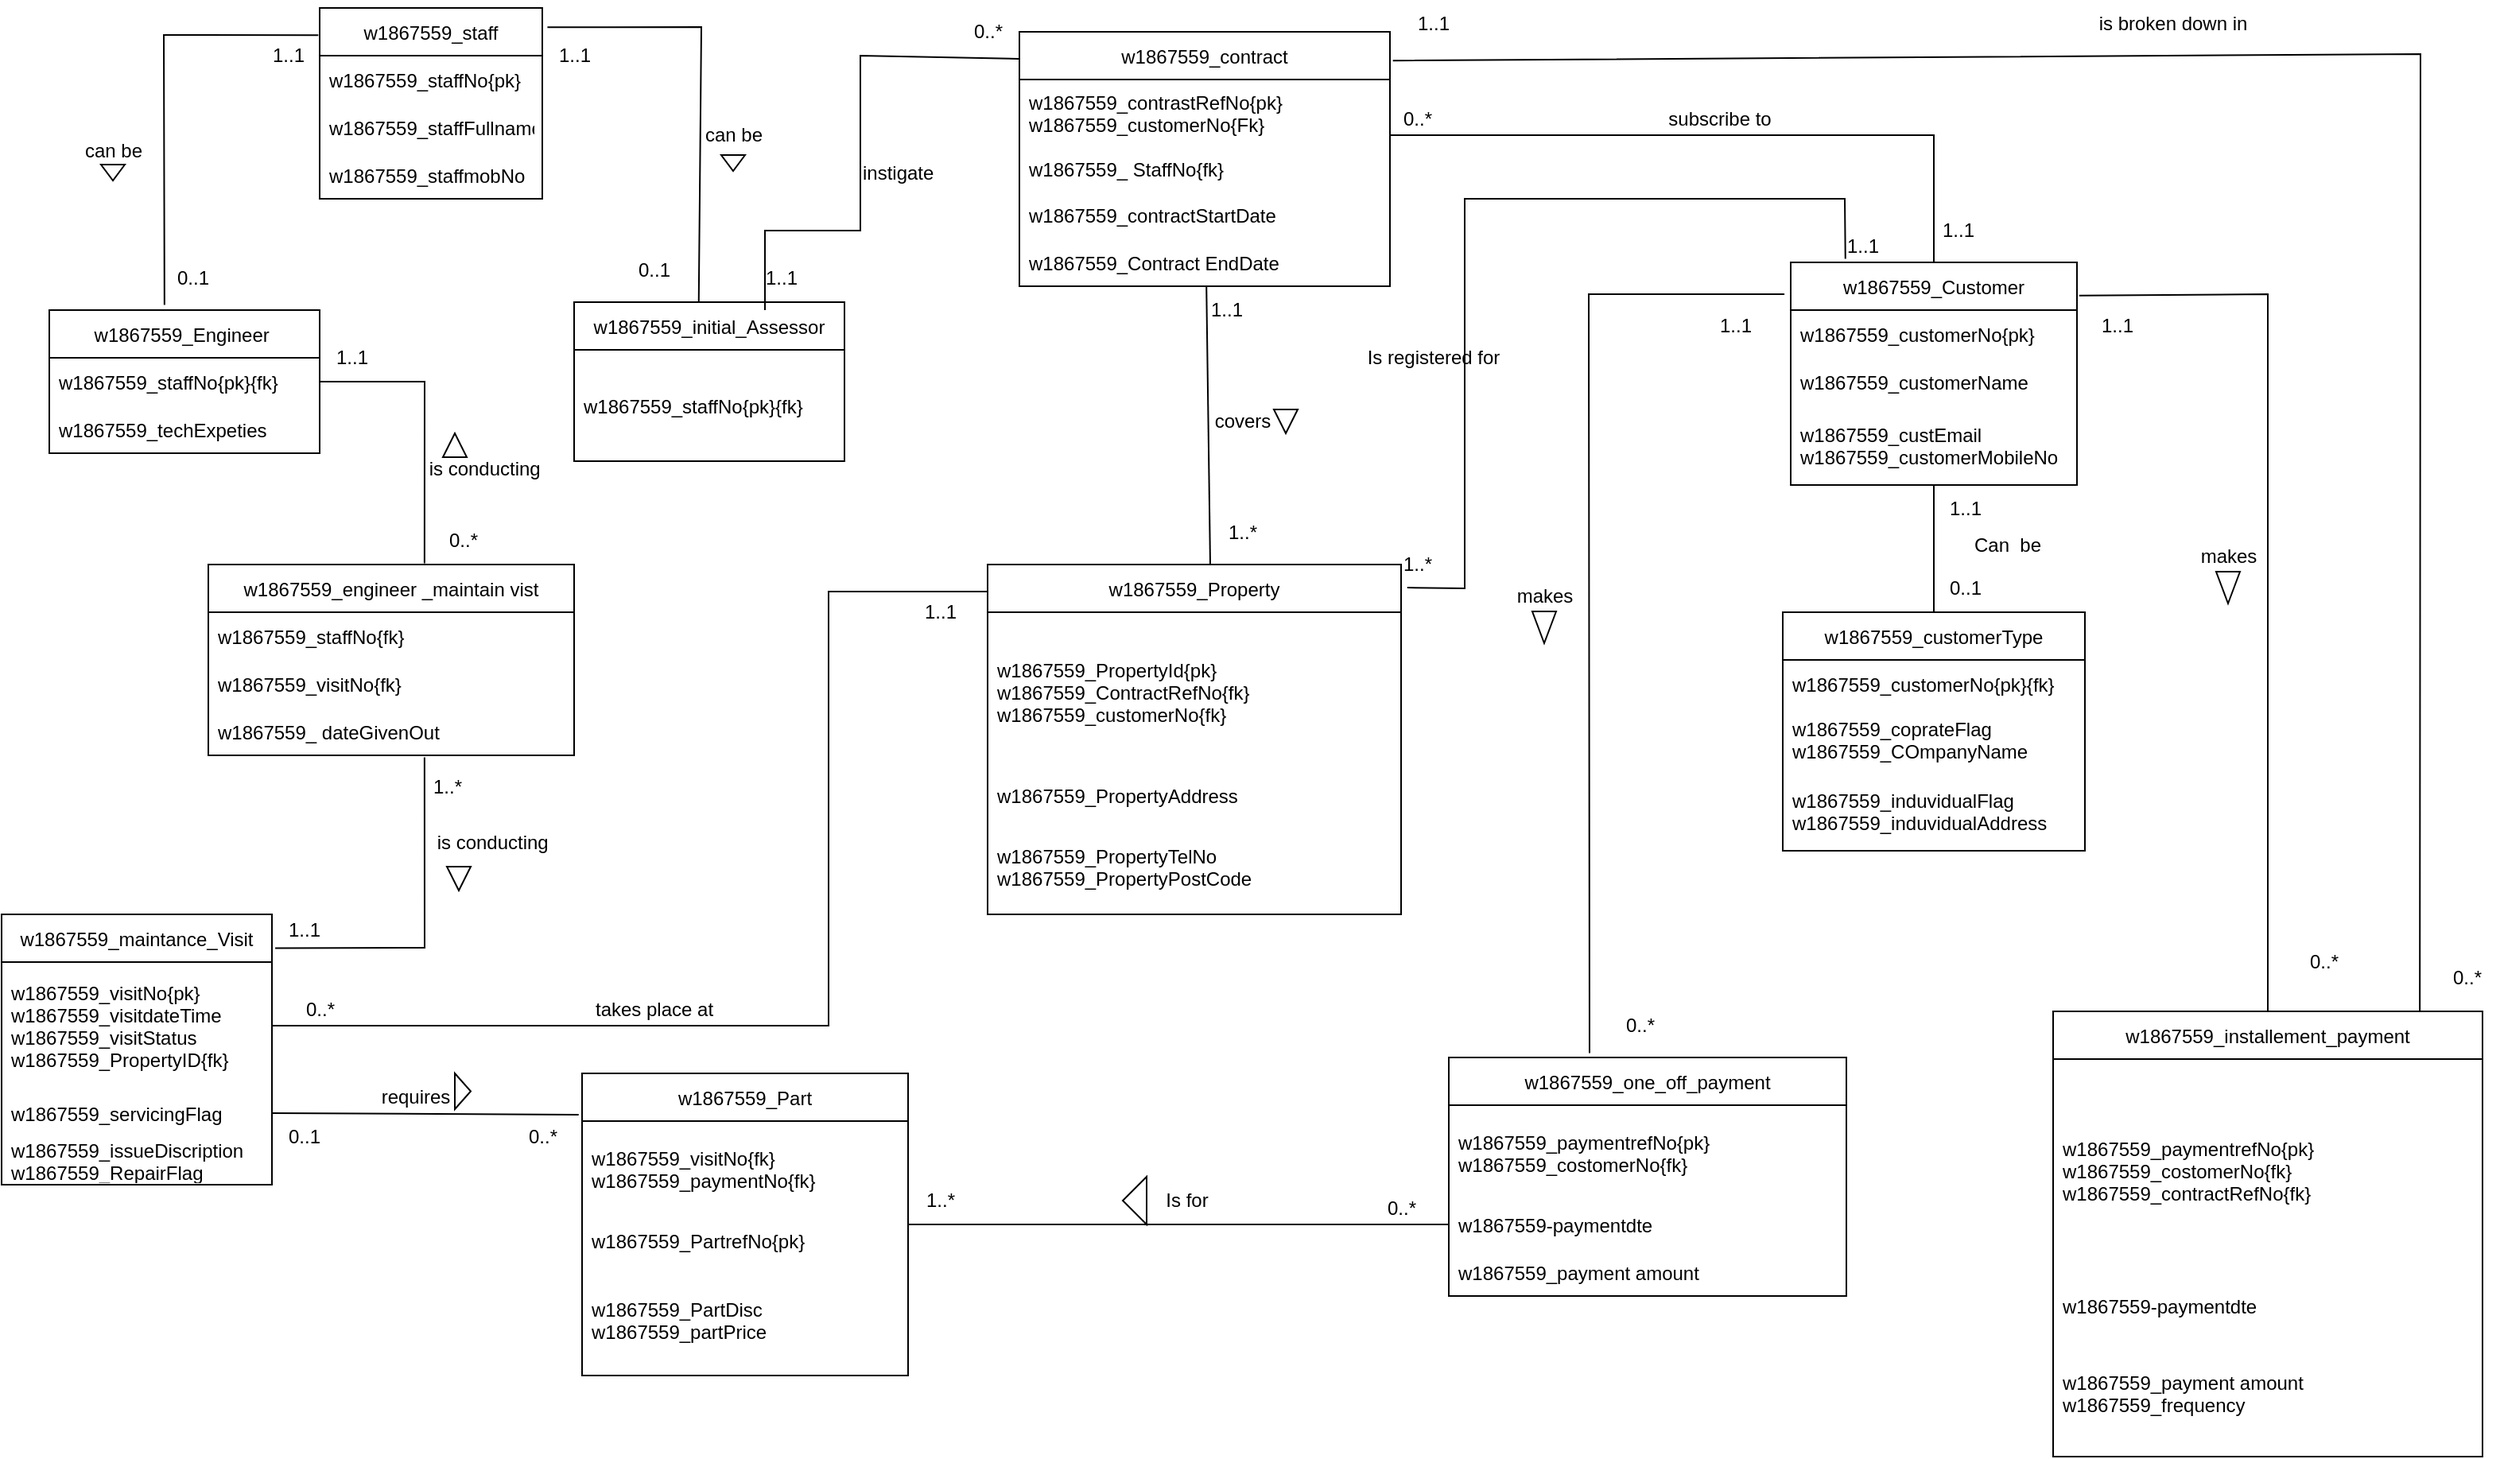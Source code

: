 <mxfile version="20.2.3" type="device"><diagram id="EKb4Y3NHXMHe4syR8Qnb" name="Page-1"><mxGraphModel dx="2961" dy="964" grid="1" gridSize="10" guides="1" tooltips="1" connect="1" arrows="1" fold="1" page="1" pageScale="1" pageWidth="850" pageHeight="1100" math="0" shadow="0"><root><mxCell id="0"/><mxCell id="1" parent="0"/><mxCell id="uTtwoZImixgR8b6f56iL-1" value="w1867559_one_off_payment" style="swimlane;fontStyle=0;childLayout=stackLayout;horizontal=1;startSize=30;horizontalStack=0;resizeParent=1;resizeParentMax=0;resizeLast=0;collapsible=1;marginBottom=0;" parent="1" vertex="1"><mxGeometry x="550" y="990" width="250" height="150" as="geometry"/></mxCell><mxCell id="uTtwoZImixgR8b6f56iL-2" value="w1867559_paymentrefNo{pk}&#10;w1867559_costomerNo{fk}" style="text;strokeColor=none;fillColor=none;align=left;verticalAlign=middle;spacingLeft=4;spacingRight=4;overflow=hidden;points=[[0,0.5],[1,0.5]];portConstraint=eastwest;rotatable=0;" parent="uTtwoZImixgR8b6f56iL-1" vertex="1"><mxGeometry y="30" width="250" height="60" as="geometry"/></mxCell><mxCell id="uTtwoZImixgR8b6f56iL-3" value="w1867559-paymentdte" style="text;strokeColor=none;fillColor=none;align=left;verticalAlign=middle;spacingLeft=4;spacingRight=4;overflow=hidden;points=[[0,0.5],[1,0.5]];portConstraint=eastwest;rotatable=0;" parent="uTtwoZImixgR8b6f56iL-1" vertex="1"><mxGeometry y="90" width="250" height="30" as="geometry"/></mxCell><mxCell id="uTtwoZImixgR8b6f56iL-4" value="w1867559_payment amount" style="text;strokeColor=none;fillColor=none;align=left;verticalAlign=middle;spacingLeft=4;spacingRight=4;overflow=hidden;points=[[0,0.5],[1,0.5]];portConstraint=eastwest;rotatable=0;" parent="uTtwoZImixgR8b6f56iL-1" vertex="1"><mxGeometry y="120" width="250" height="30" as="geometry"/></mxCell><mxCell id="uTtwoZImixgR8b6f56iL-5" value="w1867559_installement_payment" style="swimlane;fontStyle=0;childLayout=stackLayout;horizontal=1;startSize=30;horizontalStack=0;resizeParent=1;resizeParentMax=0;resizeLast=0;collapsible=1;marginBottom=0;" parent="1" vertex="1"><mxGeometry x="930" y="961" width="270" height="280" as="geometry"/></mxCell><mxCell id="uTtwoZImixgR8b6f56iL-6" value="w1867559_paymentrefNo{pk}&#10;w1867559_costomerNo{fk}&#10;w1867559_contractRefNo{fk}" style="text;strokeColor=none;fillColor=none;align=left;verticalAlign=middle;spacingLeft=4;spacingRight=4;overflow=hidden;points=[[0,0.5],[1,0.5]];portConstraint=eastwest;rotatable=0;" parent="uTtwoZImixgR8b6f56iL-5" vertex="1"><mxGeometry y="30" width="270" height="140" as="geometry"/></mxCell><mxCell id="uTtwoZImixgR8b6f56iL-7" value="w1867559-paymentdte" style="text;strokeColor=none;fillColor=none;align=left;verticalAlign=middle;spacingLeft=4;spacingRight=4;overflow=hidden;points=[[0,0.5],[1,0.5]];portConstraint=eastwest;rotatable=0;" parent="uTtwoZImixgR8b6f56iL-5" vertex="1"><mxGeometry y="170" width="270" height="30" as="geometry"/></mxCell><mxCell id="uTtwoZImixgR8b6f56iL-8" value="w1867559_payment amount&#10;w1867559_frequency" style="text;strokeColor=none;fillColor=none;align=left;verticalAlign=middle;spacingLeft=4;spacingRight=4;overflow=hidden;points=[[0,0.5],[1,0.5]];portConstraint=eastwest;rotatable=0;" parent="uTtwoZImixgR8b6f56iL-5" vertex="1"><mxGeometry y="200" width="270" height="80" as="geometry"/></mxCell><mxCell id="uTtwoZImixgR8b6f56iL-9" value="w1867559_maintance_Visit" style="swimlane;fontStyle=0;childLayout=stackLayout;horizontal=1;startSize=30;horizontalStack=0;resizeParent=1;resizeParentMax=0;resizeLast=0;collapsible=1;marginBottom=0;" parent="1" vertex="1"><mxGeometry x="-360" y="900" width="170" height="170" as="geometry"/></mxCell><mxCell id="uTtwoZImixgR8b6f56iL-10" value="w1867559_visitNo{pk}&#10;w1867559_visitdateTime&#10;w1867559_visitStatus&#10;w1867559_PropertyID{fk}" style="text;strokeColor=none;fillColor=none;align=left;verticalAlign=middle;spacingLeft=4;spacingRight=4;overflow=hidden;points=[[0,0.5],[1,0.5]];portConstraint=eastwest;rotatable=0;" parent="uTtwoZImixgR8b6f56iL-9" vertex="1"><mxGeometry y="30" width="170" height="80" as="geometry"/></mxCell><mxCell id="uTtwoZImixgR8b6f56iL-11" value="w1867559_servicingFlag" style="text;strokeColor=none;fillColor=none;align=left;verticalAlign=middle;spacingLeft=4;spacingRight=4;overflow=hidden;points=[[0,0.5],[1,0.5]];portConstraint=eastwest;rotatable=0;" parent="uTtwoZImixgR8b6f56iL-9" vertex="1"><mxGeometry y="110" width="170" height="30" as="geometry"/></mxCell><mxCell id="uTtwoZImixgR8b6f56iL-12" value="w1867559_issueDiscription&#10;w1867559_RepairFlag" style="text;strokeColor=none;fillColor=none;align=left;verticalAlign=middle;spacingLeft=4;spacingRight=4;overflow=hidden;points=[[0,0.5],[1,0.5]];portConstraint=eastwest;rotatable=0;" parent="uTtwoZImixgR8b6f56iL-9" vertex="1"><mxGeometry y="140" width="170" height="30" as="geometry"/></mxCell><mxCell id="uTtwoZImixgR8b6f56iL-13" value="w1867559_staff" style="swimlane;fontStyle=0;childLayout=stackLayout;horizontal=1;startSize=30;horizontalStack=0;resizeParent=1;resizeParentMax=0;resizeLast=0;collapsible=1;marginBottom=0;" parent="1" vertex="1"><mxGeometry x="-160" y="330" width="140" height="120" as="geometry"/></mxCell><mxCell id="uTtwoZImixgR8b6f56iL-14" value="w1867559_staffNo{pk}" style="text;strokeColor=none;fillColor=none;align=left;verticalAlign=middle;spacingLeft=4;spacingRight=4;overflow=hidden;points=[[0,0.5],[1,0.5]];portConstraint=eastwest;rotatable=0;" parent="uTtwoZImixgR8b6f56iL-13" vertex="1"><mxGeometry y="30" width="140" height="30" as="geometry"/></mxCell><mxCell id="uTtwoZImixgR8b6f56iL-15" value="w1867559_staffFullname    " style="text;strokeColor=none;fillColor=none;align=left;verticalAlign=middle;spacingLeft=4;spacingRight=4;overflow=hidden;points=[[0,0.5],[1,0.5]];portConstraint=eastwest;rotatable=0;" parent="uTtwoZImixgR8b6f56iL-13" vertex="1"><mxGeometry y="60" width="140" height="30" as="geometry"/></mxCell><mxCell id="uTtwoZImixgR8b6f56iL-16" value="w1867559_staffmobNo" style="text;strokeColor=none;fillColor=none;align=left;verticalAlign=middle;spacingLeft=4;spacingRight=4;overflow=hidden;points=[[0,0.5],[1,0.5]];portConstraint=eastwest;rotatable=0;" parent="uTtwoZImixgR8b6f56iL-13" vertex="1"><mxGeometry y="90" width="140" height="30" as="geometry"/></mxCell><mxCell id="uTtwoZImixgR8b6f56iL-17" value="w1867559_Engineer " style="swimlane;fontStyle=0;childLayout=stackLayout;horizontal=1;startSize=30;horizontalStack=0;resizeParent=1;resizeParentMax=0;resizeLast=0;collapsible=1;marginBottom=0;" parent="1" vertex="1"><mxGeometry x="-330" y="520" width="170" height="90" as="geometry"/></mxCell><mxCell id="uTtwoZImixgR8b6f56iL-18" value="w1867559_staffNo{pk}{fk}" style="text;strokeColor=none;fillColor=none;align=left;verticalAlign=middle;spacingLeft=4;spacingRight=4;overflow=hidden;points=[[0,0.5],[1,0.5]];portConstraint=eastwest;rotatable=0;" parent="uTtwoZImixgR8b6f56iL-17" vertex="1"><mxGeometry y="30" width="170" height="30" as="geometry"/></mxCell><mxCell id="uTtwoZImixgR8b6f56iL-19" value="w1867559_techExpeties" style="text;strokeColor=none;fillColor=none;align=left;verticalAlign=middle;spacingLeft=4;spacingRight=4;overflow=hidden;points=[[0,0.5],[1,0.5]];portConstraint=eastwest;rotatable=0;" parent="uTtwoZImixgR8b6f56iL-17" vertex="1"><mxGeometry y="60" width="170" height="30" as="geometry"/></mxCell><mxCell id="uTtwoZImixgR8b6f56iL-21" value="" style="endArrow=none;html=1;rounded=0;exitX=0.426;exitY=-0.036;exitDx=0;exitDy=0;exitPerimeter=0;entryX=-0.006;entryY=0.143;entryDx=0;entryDy=0;entryPerimeter=0;" parent="1" source="uTtwoZImixgR8b6f56iL-17" target="uTtwoZImixgR8b6f56iL-13" edge="1"><mxGeometry width="50" height="50" relative="1" as="geometry"><mxPoint x="-280" y="450" as="sourcePoint"/><mxPoint x="-270" y="360" as="targetPoint"/><Array as="points"><mxPoint x="-258" y="347"/></Array></mxGeometry></mxCell><mxCell id="uTtwoZImixgR8b6f56iL-22" value="1..1" style="text;html=1;align=center;verticalAlign=middle;resizable=0;points=[];autosize=1;strokeColor=none;fillColor=none;" parent="1" vertex="1"><mxGeometry x="-200" y="345" width="40" height="30" as="geometry"/></mxCell><mxCell id="uTtwoZImixgR8b6f56iL-23" value="0..1" style="text;html=1;align=center;verticalAlign=middle;resizable=0;points=[];autosize=1;strokeColor=none;fillColor=none;" parent="1" vertex="1"><mxGeometry x="-260" y="485" width="40" height="30" as="geometry"/></mxCell><mxCell id="uTtwoZImixgR8b6f56iL-24" value="w1867559_initial_Assessor" style="swimlane;fontStyle=0;childLayout=stackLayout;horizontal=1;startSize=30;horizontalStack=0;resizeParent=1;resizeParentMax=0;resizeLast=0;collapsible=1;marginBottom=0;" parent="1" vertex="1"><mxGeometry y="515" width="170" height="100" as="geometry"/></mxCell><mxCell id="uTtwoZImixgR8b6f56iL-25" value="w1867559_staffNo{pk}{fk}" style="text;strokeColor=none;fillColor=none;align=left;verticalAlign=middle;spacingLeft=4;spacingRight=4;overflow=hidden;points=[[0,0.5],[1,0.5]];portConstraint=eastwest;rotatable=0;" parent="uTtwoZImixgR8b6f56iL-24" vertex="1"><mxGeometry y="30" width="170" height="70" as="geometry"/></mxCell><mxCell id="uTtwoZImixgR8b6f56iL-28" value="" style="endArrow=none;html=1;rounded=0;exitX=0.461;exitY=0.017;exitDx=0;exitDy=0;exitPerimeter=0;entryX=1.023;entryY=0.11;entryDx=0;entryDy=0;entryPerimeter=0;" parent="1" edge="1"><mxGeometry width="50" height="50" relative="1" as="geometry"><mxPoint x="78.37" y="515" as="sourcePoint"/><mxPoint x="-16.78" y="342.18" as="targetPoint"/><Array as="points"><mxPoint x="80" y="342"/></Array></mxGeometry></mxCell><mxCell id="uTtwoZImixgR8b6f56iL-29" value="1..1" style="text;html=1;align=center;verticalAlign=middle;resizable=0;points=[];autosize=1;strokeColor=none;fillColor=none;" parent="1" vertex="1"><mxGeometry x="-20" y="345" width="40" height="30" as="geometry"/></mxCell><mxCell id="uTtwoZImixgR8b6f56iL-30" value="0..1" style="text;html=1;align=center;verticalAlign=middle;resizable=0;points=[];autosize=1;strokeColor=none;fillColor=none;" parent="1" vertex="1"><mxGeometry x="30" y="480" width="40" height="30" as="geometry"/></mxCell><mxCell id="uTtwoZImixgR8b6f56iL-34" value="w1867559_Customer" style="swimlane;fontStyle=0;childLayout=stackLayout;horizontal=1;startSize=30;horizontalStack=0;resizeParent=1;resizeParentMax=0;resizeLast=0;collapsible=1;marginBottom=0;" parent="1" vertex="1"><mxGeometry x="765" y="490" width="180" height="140" as="geometry"/></mxCell><mxCell id="uTtwoZImixgR8b6f56iL-35" value="w1867559_customerNo{pk}" style="text;strokeColor=none;fillColor=none;align=left;verticalAlign=middle;spacingLeft=4;spacingRight=4;overflow=hidden;points=[[0,0.5],[1,0.5]];portConstraint=eastwest;rotatable=0;" parent="uTtwoZImixgR8b6f56iL-34" vertex="1"><mxGeometry y="30" width="180" height="30" as="geometry"/></mxCell><mxCell id="uTtwoZImixgR8b6f56iL-36" value="w1867559_customerName" style="text;strokeColor=none;fillColor=none;align=left;verticalAlign=middle;spacingLeft=4;spacingRight=4;overflow=hidden;points=[[0,0.5],[1,0.5]];portConstraint=eastwest;rotatable=0;" parent="uTtwoZImixgR8b6f56iL-34" vertex="1"><mxGeometry y="60" width="180" height="30" as="geometry"/></mxCell><mxCell id="uTtwoZImixgR8b6f56iL-37" value="w1867559_custEmail&#10;w1867559_customerMobileNo" style="text;strokeColor=none;fillColor=none;align=left;verticalAlign=middle;spacingLeft=4;spacingRight=4;overflow=hidden;points=[[0,0.5],[1,0.5]];portConstraint=eastwest;rotatable=0;" parent="uTtwoZImixgR8b6f56iL-34" vertex="1"><mxGeometry y="90" width="180" height="50" as="geometry"/></mxCell><mxCell id="uTtwoZImixgR8b6f56iL-38" value="w1867559_customerType" style="swimlane;fontStyle=0;childLayout=stackLayout;horizontal=1;startSize=30;horizontalStack=0;resizeParent=1;resizeParentMax=0;resizeLast=0;collapsible=1;marginBottom=0;" parent="1" vertex="1"><mxGeometry x="760" y="710" width="190" height="150" as="geometry"/></mxCell><mxCell id="uTtwoZImixgR8b6f56iL-39" value="w1867559_customerNo{pk}{fk}" style="text;strokeColor=none;fillColor=none;align=left;verticalAlign=middle;spacingLeft=4;spacingRight=4;overflow=hidden;points=[[0,0.5],[1,0.5]];portConstraint=eastwest;rotatable=0;" parent="uTtwoZImixgR8b6f56iL-38" vertex="1"><mxGeometry y="30" width="190" height="30" as="geometry"/></mxCell><mxCell id="uTtwoZImixgR8b6f56iL-40" value="w1867559_coprateFlag&#10;w1867559_COmpanyName" style="text;strokeColor=none;fillColor=none;align=left;verticalAlign=middle;spacingLeft=4;spacingRight=4;overflow=hidden;points=[[0,0.5],[1,0.5]];portConstraint=eastwest;rotatable=0;" parent="uTtwoZImixgR8b6f56iL-38" vertex="1"><mxGeometry y="60" width="190" height="40" as="geometry"/></mxCell><mxCell id="uTtwoZImixgR8b6f56iL-41" value="w1867559_induvidualFlag&#10;w1867559_induvidualAddress" style="text;strokeColor=none;fillColor=none;align=left;verticalAlign=middle;spacingLeft=4;spacingRight=4;overflow=hidden;points=[[0,0.5],[1,0.5]];portConstraint=eastwest;rotatable=0;" parent="uTtwoZImixgR8b6f56iL-38" vertex="1"><mxGeometry y="100" width="190" height="50" as="geometry"/></mxCell><mxCell id="uTtwoZImixgR8b6f56iL-42" value="" style="endArrow=none;html=1;rounded=0;exitX=0.5;exitY=0;exitDx=0;exitDy=0;" parent="1" source="uTtwoZImixgR8b6f56iL-38" target="uTtwoZImixgR8b6f56iL-34" edge="1"><mxGeometry width="50" height="50" relative="1" as="geometry"><mxPoint x="825" y="700" as="sourcePoint"/><mxPoint x="875" y="650" as="targetPoint"/></mxGeometry></mxCell><mxCell id="uTtwoZImixgR8b6f56iL-43" value="1..1" style="text;html=1;strokeColor=none;fillColor=none;align=center;verticalAlign=middle;whiteSpace=wrap;rounded=0;" parent="1" vertex="1"><mxGeometry x="845" y="630" width="60" height="30" as="geometry"/></mxCell><mxCell id="uTtwoZImixgR8b6f56iL-44" value="0..1" style="text;html=1;strokeColor=none;fillColor=none;align=center;verticalAlign=middle;whiteSpace=wrap;rounded=0;" parent="1" vertex="1"><mxGeometry x="845" y="680" width="60" height="30" as="geometry"/></mxCell><mxCell id="uTtwoZImixgR8b6f56iL-45" value="w1867559_engineer _maintain vist" style="swimlane;fontStyle=0;childLayout=stackLayout;horizontal=1;startSize=30;horizontalStack=0;resizeParent=1;resizeParentMax=0;resizeLast=0;collapsible=1;marginBottom=0;" parent="1" vertex="1"><mxGeometry x="-230" y="680" width="230" height="120" as="geometry"/></mxCell><mxCell id="uTtwoZImixgR8b6f56iL-46" value="w1867559_staffNo{fk}" style="text;strokeColor=none;fillColor=none;align=left;verticalAlign=middle;spacingLeft=4;spacingRight=4;overflow=hidden;points=[[0,0.5],[1,0.5]];portConstraint=eastwest;rotatable=0;" parent="uTtwoZImixgR8b6f56iL-45" vertex="1"><mxGeometry y="30" width="230" height="30" as="geometry"/></mxCell><mxCell id="uTtwoZImixgR8b6f56iL-47" value="w1867559_visitNo{fk}" style="text;strokeColor=none;fillColor=none;align=left;verticalAlign=middle;spacingLeft=4;spacingRight=4;overflow=hidden;points=[[0,0.5],[1,0.5]];portConstraint=eastwest;rotatable=0;" parent="uTtwoZImixgR8b6f56iL-45" vertex="1"><mxGeometry y="60" width="230" height="30" as="geometry"/></mxCell><mxCell id="uTtwoZImixgR8b6f56iL-48" value="w1867559_ dateGivenOut" style="text;strokeColor=none;fillColor=none;align=left;verticalAlign=middle;spacingLeft=4;spacingRight=4;overflow=hidden;points=[[0,0.5],[1,0.5]];portConstraint=eastwest;rotatable=0;" parent="uTtwoZImixgR8b6f56iL-45" vertex="1"><mxGeometry y="90" width="230" height="30" as="geometry"/></mxCell><mxCell id="uTtwoZImixgR8b6f56iL-49" value="" style="endArrow=none;html=1;rounded=0;exitX=0.591;exitY=-0.006;exitDx=0;exitDy=0;exitPerimeter=0;entryX=1;entryY=0.5;entryDx=0;entryDy=0;" parent="1" source="uTtwoZImixgR8b6f56iL-45" target="uTtwoZImixgR8b6f56iL-18" edge="1"><mxGeometry width="50" height="50" relative="1" as="geometry"><mxPoint x="-120" y="640" as="sourcePoint"/><mxPoint x="-70" y="590" as="targetPoint"/><Array as="points"><mxPoint x="-94" y="565"/></Array></mxGeometry></mxCell><mxCell id="uTtwoZImixgR8b6f56iL-50" value="" style="endArrow=none;html=1;rounded=0;exitX=1.012;exitY=0.125;exitDx=0;exitDy=0;exitPerimeter=0;entryX=0.591;entryY=1.042;entryDx=0;entryDy=0;entryPerimeter=0;" parent="1" source="uTtwoZImixgR8b6f56iL-9" target="uTtwoZImixgR8b6f56iL-48" edge="1"><mxGeometry width="50" height="50" relative="1" as="geometry"><mxPoint x="-82.07" y="964.28" as="sourcePoint"/><mxPoint x="-140" y="810" as="targetPoint"/><Array as="points"><mxPoint x="-94" y="921"/></Array></mxGeometry></mxCell><mxCell id="uTtwoZImixgR8b6f56iL-51" value="1..1" style="text;html=1;align=center;verticalAlign=middle;resizable=0;points=[];autosize=1;strokeColor=none;fillColor=none;" parent="1" vertex="1"><mxGeometry x="-160" y="535" width="40" height="30" as="geometry"/></mxCell><mxCell id="uTtwoZImixgR8b6f56iL-52" value="1..1" style="text;html=1;align=center;verticalAlign=middle;resizable=0;points=[];autosize=1;strokeColor=none;fillColor=none;" parent="1" vertex="1"><mxGeometry x="-190" y="895" width="40" height="30" as="geometry"/></mxCell><mxCell id="uTtwoZImixgR8b6f56iL-53" value="0..*" style="text;html=1;align=center;verticalAlign=middle;resizable=0;points=[];autosize=1;strokeColor=none;fillColor=none;" parent="1" vertex="1"><mxGeometry x="-90" y="650" width="40" height="30" as="geometry"/></mxCell><mxCell id="uTtwoZImixgR8b6f56iL-54" value="1..*" style="text;html=1;align=center;verticalAlign=middle;resizable=0;points=[];autosize=1;strokeColor=none;fillColor=none;" parent="1" vertex="1"><mxGeometry x="-100" y="805" width="40" height="30" as="geometry"/></mxCell><mxCell id="uTtwoZImixgR8b6f56iL-55" value="w1867559_Part" style="swimlane;fontStyle=0;childLayout=stackLayout;horizontal=1;startSize=30;horizontalStack=0;resizeParent=1;resizeParentMax=0;resizeLast=0;collapsible=1;marginBottom=0;" parent="1" vertex="1"><mxGeometry x="5" y="1000" width="205" height="190" as="geometry"/></mxCell><mxCell id="uTtwoZImixgR8b6f56iL-56" value="w1867559_visitNo{fk}&#10;w1867559_paymentNo{fk}" style="text;strokeColor=none;fillColor=none;align=left;verticalAlign=middle;spacingLeft=4;spacingRight=4;overflow=hidden;points=[[0,0.5],[1,0.5]];portConstraint=eastwest;rotatable=0;" parent="uTtwoZImixgR8b6f56iL-55" vertex="1"><mxGeometry y="30" width="205" height="60" as="geometry"/></mxCell><mxCell id="uTtwoZImixgR8b6f56iL-57" value="w1867559_PartrefNo{pk}" style="text;strokeColor=none;fillColor=none;align=left;verticalAlign=middle;spacingLeft=4;spacingRight=4;overflow=hidden;points=[[0,0.5],[1,0.5]];portConstraint=eastwest;rotatable=0;" parent="uTtwoZImixgR8b6f56iL-55" vertex="1"><mxGeometry y="90" width="205" height="30" as="geometry"/></mxCell><mxCell id="uTtwoZImixgR8b6f56iL-58" value="w1867559_PartDisc&#10;w1867559_partPrice" style="text;strokeColor=none;fillColor=none;align=left;verticalAlign=middle;spacingLeft=4;spacingRight=4;overflow=hidden;points=[[0,0.5],[1,0.5]];portConstraint=eastwest;rotatable=0;" parent="uTtwoZImixgR8b6f56iL-55" vertex="1"><mxGeometry y="120" width="205" height="70" as="geometry"/></mxCell><mxCell id="uTtwoZImixgR8b6f56iL-59" value="" style="endArrow=none;html=1;rounded=0;entryX=1.072;entryY=0.033;entryDx=0;entryDy=0;entryPerimeter=0;exitX=1;exitY=0.5;exitDx=0;exitDy=0;" parent="1" source="uTtwoZImixgR8b6f56iL-11" target="uTtwoZImixgR8b6f56iL-62" edge="1"><mxGeometry width="50" height="50" relative="1" as="geometry"><mxPoint x="-130" y="1060" as="sourcePoint"/><mxPoint x="-80" y="1010" as="targetPoint"/></mxGeometry></mxCell><mxCell id="uTtwoZImixgR8b6f56iL-60" value="0..1" style="text;html=1;align=center;verticalAlign=middle;resizable=0;points=[];autosize=1;strokeColor=none;fillColor=none;" parent="1" vertex="1"><mxGeometry x="-190" y="1025" width="40" height="30" as="geometry"/></mxCell><mxCell id="uTtwoZImixgR8b6f56iL-62" value="0..*" style="text;html=1;align=center;verticalAlign=middle;resizable=0;points=[];autosize=1;strokeColor=none;fillColor=none;" parent="1" vertex="1"><mxGeometry x="-40" y="1025" width="40" height="30" as="geometry"/></mxCell><mxCell id="uTtwoZImixgR8b6f56iL-63" value="" style="endArrow=none;html=1;rounded=0;entryX=0;entryY=0.5;entryDx=0;entryDy=0;" parent="1" source="uTtwoZImixgR8b6f56iL-55" target="uTtwoZImixgR8b6f56iL-3" edge="1"><mxGeometry width="50" height="50" relative="1" as="geometry"><mxPoint x="199.34" y="1025.58" as="sourcePoint"/><mxPoint x="550.25" y="1031.12" as="targetPoint"/></mxGeometry></mxCell><mxCell id="uTtwoZImixgR8b6f56iL-64" value="1..*" style="text;html=1;align=center;verticalAlign=middle;resizable=0;points=[];autosize=1;strokeColor=none;fillColor=none;" parent="1" vertex="1"><mxGeometry x="210" y="1065" width="40" height="30" as="geometry"/></mxCell><mxCell id="uTtwoZImixgR8b6f56iL-65" value="0..*" style="text;html=1;align=center;verticalAlign=middle;resizable=0;points=[];autosize=1;strokeColor=none;fillColor=none;" parent="1" vertex="1"><mxGeometry x="500" y="1070" width="40" height="30" as="geometry"/></mxCell><mxCell id="uTtwoZImixgR8b6f56iL-66" value="Is for" style="text;html=1;align=center;verticalAlign=middle;resizable=0;points=[];autosize=1;strokeColor=none;fillColor=none;" parent="1" vertex="1"><mxGeometry x="360" y="1065" width="50" height="30" as="geometry"/></mxCell><mxCell id="uTtwoZImixgR8b6f56iL-67" value="" style="triangle;whiteSpace=wrap;html=1;rotation=-180;" parent="1" vertex="1"><mxGeometry x="345" y="1065" width="15" height="30" as="geometry"/></mxCell><mxCell id="uTtwoZImixgR8b6f56iL-68" value="requires" style="text;html=1;align=center;verticalAlign=middle;resizable=0;points=[];autosize=1;strokeColor=none;fillColor=none;" parent="1" vertex="1"><mxGeometry x="-135" y="1000" width="70" height="30" as="geometry"/></mxCell><mxCell id="uTtwoZImixgR8b6f56iL-69" value="" style="triangle;whiteSpace=wrap;html=1;" parent="1" vertex="1"><mxGeometry x="-75" y="1000" width="10" height="22.5" as="geometry"/></mxCell><mxCell id="uTtwoZImixgR8b6f56iL-70" value="is conducting&amp;nbsp;" style="text;html=1;align=center;verticalAlign=middle;resizable=0;points=[];autosize=1;strokeColor=none;fillColor=none;" parent="1" vertex="1"><mxGeometry x="-105" y="605" width="100" height="30" as="geometry"/></mxCell><mxCell id="uTtwoZImixgR8b6f56iL-71" value="is conducting&amp;nbsp;" style="text;html=1;align=center;verticalAlign=middle;resizable=0;points=[];autosize=1;strokeColor=none;fillColor=none;" parent="1" vertex="1"><mxGeometry x="-100" y="840" width="100" height="30" as="geometry"/></mxCell><mxCell id="uTtwoZImixgR8b6f56iL-72" value="" style="triangle;whiteSpace=wrap;html=1;rotation=-90;" parent="1" vertex="1"><mxGeometry x="-82.5" y="597.5" width="15" height="15" as="geometry"/></mxCell><mxCell id="uTtwoZImixgR8b6f56iL-73" value="" style="triangle;whiteSpace=wrap;html=1;rotation=90;" parent="1" vertex="1"><mxGeometry x="-80" y="870" width="15" height="15" as="geometry"/></mxCell><mxCell id="uTtwoZImixgR8b6f56iL-74" value="can be" style="text;html=1;align=center;verticalAlign=middle;resizable=0;points=[];autosize=1;strokeColor=none;fillColor=none;" parent="1" vertex="1"><mxGeometry x="-320" y="405" width="60" height="30" as="geometry"/></mxCell><mxCell id="uTtwoZImixgR8b6f56iL-75" value="can be" style="text;html=1;align=center;verticalAlign=middle;resizable=0;points=[];autosize=1;strokeColor=none;fillColor=none;" parent="1" vertex="1"><mxGeometry x="70" y="395" width="60" height="30" as="geometry"/></mxCell><mxCell id="uTtwoZImixgR8b6f56iL-76" value="" style="triangle;whiteSpace=wrap;html=1;rotation=90;" parent="1" vertex="1"><mxGeometry x="-295" y="426" width="10" height="15" as="geometry"/></mxCell><mxCell id="uTtwoZImixgR8b6f56iL-77" value="" style="triangle;whiteSpace=wrap;html=1;rotation=90;" parent="1" vertex="1"><mxGeometry x="95" y="420" width="10" height="15" as="geometry"/></mxCell><mxCell id="uTtwoZImixgR8b6f56iL-79" value="" style="endArrow=none;html=1;rounded=0;exitX=0.39;exitY=-0.018;exitDx=0;exitDy=0;exitPerimeter=0;entryX=0.028;entryY=0.143;entryDx=0;entryDy=0;entryPerimeter=0;" parent="1" edge="1"><mxGeometry width="50" height="50" relative="1" as="geometry"><mxPoint x="638.5" y="987.3" as="sourcePoint"/><mxPoint x="761.04" y="510.02" as="targetPoint"/><Array as="points"><mxPoint x="638" y="510"/></Array></mxGeometry></mxCell><mxCell id="uTtwoZImixgR8b6f56iL-80" value="" style="endArrow=none;html=1;rounded=0;entryX=1.008;entryY=0.149;entryDx=0;entryDy=0;entryPerimeter=0;" parent="1" source="uTtwoZImixgR8b6f56iL-5" target="uTtwoZImixgR8b6f56iL-34" edge="1"><mxGeometry width="50" height="50" relative="1" as="geometry"><mxPoint x="1070" y="710" as="sourcePoint"/><mxPoint x="1120" y="660" as="targetPoint"/><Array as="points"><mxPoint x="1065" y="510"/></Array></mxGeometry></mxCell><mxCell id="uTtwoZImixgR8b6f56iL-81" value="1..1" style="text;html=1;align=center;verticalAlign=middle;resizable=0;points=[];autosize=1;strokeColor=none;fillColor=none;" parent="1" vertex="1"><mxGeometry x="710" y="515" width="40" height="30" as="geometry"/></mxCell><mxCell id="uTtwoZImixgR8b6f56iL-82" value="0..*" style="text;html=1;align=center;verticalAlign=middle;resizable=0;points=[];autosize=1;strokeColor=none;fillColor=none;" parent="1" vertex="1"><mxGeometry x="650" y="955" width="40" height="30" as="geometry"/></mxCell><mxCell id="uTtwoZImixgR8b6f56iL-83" value="0..*" style="text;html=1;align=center;verticalAlign=middle;resizable=0;points=[];autosize=1;strokeColor=none;fillColor=none;" parent="1" vertex="1"><mxGeometry x="1080" y="915" width="40" height="30" as="geometry"/></mxCell><mxCell id="uTtwoZImixgR8b6f56iL-84" value="1..1" style="text;html=1;align=center;verticalAlign=middle;resizable=0;points=[];autosize=1;strokeColor=none;fillColor=none;" parent="1" vertex="1"><mxGeometry x="950" y="515" width="40" height="30" as="geometry"/></mxCell><mxCell id="uTtwoZImixgR8b6f56iL-85" value="w1867559_contract" style="swimlane;fontStyle=0;childLayout=stackLayout;horizontal=1;startSize=30;horizontalStack=0;resizeParent=1;resizeParentMax=0;resizeLast=0;collapsible=1;marginBottom=0;" parent="1" vertex="1"><mxGeometry x="280" y="345" width="233" height="160" as="geometry"/></mxCell><mxCell id="uTtwoZImixgR8b6f56iL-86" value="w1867559_contrastRefNo{pk}&#10;w1867559_customerNo{Fk}&#10;&#10;w1867559_ StaffNo{fk}" style="text;strokeColor=none;fillColor=none;align=left;verticalAlign=middle;spacingLeft=4;spacingRight=4;overflow=hidden;points=[[0,0.5],[1,0.5]];portConstraint=eastwest;rotatable=0;" parent="uTtwoZImixgR8b6f56iL-85" vertex="1"><mxGeometry y="30" width="233" height="70" as="geometry"/></mxCell><mxCell id="uTtwoZImixgR8b6f56iL-87" value="w1867559_contractStartDate" style="text;strokeColor=none;fillColor=none;align=left;verticalAlign=middle;spacingLeft=4;spacingRight=4;overflow=hidden;points=[[0,0.5],[1,0.5]];portConstraint=eastwest;rotatable=0;" parent="uTtwoZImixgR8b6f56iL-85" vertex="1"><mxGeometry y="100" width="233" height="30" as="geometry"/></mxCell><mxCell id="uTtwoZImixgR8b6f56iL-88" value="w1867559_Contract EndDate" style="text;strokeColor=none;fillColor=none;align=left;verticalAlign=middle;spacingLeft=4;spacingRight=4;overflow=hidden;points=[[0,0.5],[1,0.5]];portConstraint=eastwest;rotatable=0;" parent="uTtwoZImixgR8b6f56iL-85" vertex="1"><mxGeometry y="130" width="233" height="30" as="geometry"/></mxCell><mxCell id="uTtwoZImixgR8b6f56iL-89" value="" style="endArrow=none;html=1;rounded=0;exitX=0.854;exitY=-0.001;exitDx=0;exitDy=0;exitPerimeter=0;entryX=1.008;entryY=0.113;entryDx=0;entryDy=0;entryPerimeter=0;" parent="1" source="uTtwoZImixgR8b6f56iL-5" target="uTtwoZImixgR8b6f56iL-85" edge="1"><mxGeometry width="50" height="50" relative="1" as="geometry"><mxPoint x="1210" y="510" as="sourcePoint"/><mxPoint x="1260" y="460" as="targetPoint"/><Array as="points"><mxPoint x="1161" y="359"/></Array></mxGeometry></mxCell><mxCell id="uTtwoZImixgR8b6f56iL-90" value="makes" style="text;html=1;align=center;verticalAlign=middle;resizable=0;points=[];autosize=1;strokeColor=none;fillColor=none;" parent="1" vertex="1"><mxGeometry x="580" y="685" width="60" height="30" as="geometry"/></mxCell><mxCell id="uTtwoZImixgR8b6f56iL-91" value="makes" style="text;html=1;align=center;verticalAlign=middle;resizable=0;points=[];autosize=1;strokeColor=none;fillColor=none;" parent="1" vertex="1"><mxGeometry x="1010" y="660" width="60" height="30" as="geometry"/></mxCell><mxCell id="uTtwoZImixgR8b6f56iL-92" value="" style="triangle;whiteSpace=wrap;html=1;rotation=90;" parent="1" vertex="1"><mxGeometry x="600" y="712" width="20" height="15" as="geometry"/></mxCell><mxCell id="uTtwoZImixgR8b6f56iL-93" value="" style="triangle;whiteSpace=wrap;html=1;rotation=90;" parent="1" vertex="1"><mxGeometry x="1030" y="687" width="20" height="15" as="geometry"/></mxCell><mxCell id="uTtwoZImixgR8b6f56iL-94" value="1..1" style="text;html=1;align=center;verticalAlign=middle;resizable=0;points=[];autosize=1;strokeColor=none;fillColor=none;" parent="1" vertex="1"><mxGeometry x="520" y="325" width="40" height="30" as="geometry"/></mxCell><mxCell id="uTtwoZImixgR8b6f56iL-95" value="0..*" style="text;html=1;align=center;verticalAlign=middle;resizable=0;points=[];autosize=1;strokeColor=none;fillColor=none;" parent="1" vertex="1"><mxGeometry x="1170" y="925" width="40" height="30" as="geometry"/></mxCell><mxCell id="uTtwoZImixgR8b6f56iL-96" value="is broken down in" style="text;html=1;align=center;verticalAlign=middle;resizable=0;points=[];autosize=1;strokeColor=none;fillColor=none;" parent="1" vertex="1"><mxGeometry x="945" y="325" width="120" height="30" as="geometry"/></mxCell><mxCell id="uTtwoZImixgR8b6f56iL-97" value="" style="endArrow=none;html=1;rounded=0;entryX=0.5;entryY=0;entryDx=0;entryDy=0;" parent="1" source="uTtwoZImixgR8b6f56iL-86" target="uTtwoZImixgR8b6f56iL-34" edge="1"><mxGeometry width="50" height="50" relative="1" as="geometry"><mxPoint x="680" y="430" as="sourcePoint"/><mxPoint x="730" y="380" as="targetPoint"/><Array as="points"><mxPoint x="855" y="410"/></Array></mxGeometry></mxCell><mxCell id="uTtwoZImixgR8b6f56iL-98" value="1..1" style="text;html=1;align=center;verticalAlign=middle;resizable=0;points=[];autosize=1;strokeColor=none;fillColor=none;" parent="1" vertex="1"><mxGeometry x="850" y="455" width="40" height="30" as="geometry"/></mxCell><mxCell id="uTtwoZImixgR8b6f56iL-99" value="0..*" style="text;html=1;align=center;verticalAlign=middle;resizable=0;points=[];autosize=1;strokeColor=none;fillColor=none;" parent="1" vertex="1"><mxGeometry x="510" y="385" width="40" height="30" as="geometry"/></mxCell><mxCell id="uTtwoZImixgR8b6f56iL-100" value="subscribe to" style="text;html=1;align=center;verticalAlign=middle;resizable=0;points=[];autosize=1;strokeColor=none;fillColor=none;" parent="1" vertex="1"><mxGeometry x="675" y="385" width="90" height="30" as="geometry"/></mxCell><mxCell id="uTtwoZImixgR8b6f56iL-101" value="w1867559_Property" style="swimlane;fontStyle=0;childLayout=stackLayout;horizontal=1;startSize=30;horizontalStack=0;resizeParent=1;resizeParentMax=0;resizeLast=0;collapsible=1;marginBottom=0;" parent="1" vertex="1"><mxGeometry x="260" y="680" width="260" height="220" as="geometry"/></mxCell><mxCell id="uTtwoZImixgR8b6f56iL-102" value="w1867559_PropertyId{pk}&#10;w1867559_ContractRefNo{fk}&#10;w1867559_customerNo{fk}" style="text;strokeColor=none;fillColor=none;align=left;verticalAlign=middle;spacingLeft=4;spacingRight=4;overflow=hidden;points=[[0,0.5],[1,0.5]];portConstraint=eastwest;rotatable=0;" parent="uTtwoZImixgR8b6f56iL-101" vertex="1"><mxGeometry y="30" width="260" height="100" as="geometry"/></mxCell><mxCell id="uTtwoZImixgR8b6f56iL-103" value="w1867559_PropertyAddress" style="text;strokeColor=none;fillColor=none;align=left;verticalAlign=middle;spacingLeft=4;spacingRight=4;overflow=hidden;points=[[0,0.5],[1,0.5]];portConstraint=eastwest;rotatable=0;" parent="uTtwoZImixgR8b6f56iL-101" vertex="1"><mxGeometry y="130" width="260" height="30" as="geometry"/></mxCell><mxCell id="uTtwoZImixgR8b6f56iL-104" value="w1867559_PropertyTelNo&#10;w1867559_PropertyPostCode" style="text;strokeColor=none;fillColor=none;align=left;verticalAlign=middle;spacingLeft=4;spacingRight=4;overflow=hidden;points=[[0,0.5],[1,0.5]];portConstraint=eastwest;rotatable=0;" parent="uTtwoZImixgR8b6f56iL-101" vertex="1"><mxGeometry y="160" width="260" height="60" as="geometry"/></mxCell><mxCell id="uTtwoZImixgR8b6f56iL-105" value="" style="endArrow=none;html=1;rounded=0;" parent="1" target="uTtwoZImixgR8b6f56iL-85" edge="1"><mxGeometry width="50" height="50" relative="1" as="geometry"><mxPoint x="400" y="680" as="sourcePoint"/><mxPoint x="410" y="550" as="targetPoint"/></mxGeometry></mxCell><mxCell id="uTtwoZImixgR8b6f56iL-106" value="1..1" style="text;html=1;align=center;verticalAlign=middle;resizable=0;points=[];autosize=1;strokeColor=none;fillColor=none;" parent="1" vertex="1"><mxGeometry x="390" y="505" width="40" height="30" as="geometry"/></mxCell><mxCell id="uTtwoZImixgR8b6f56iL-107" value="1..*" style="text;html=1;align=center;verticalAlign=middle;resizable=0;points=[];autosize=1;strokeColor=none;fillColor=none;" parent="1" vertex="1"><mxGeometry x="400" y="645" width="40" height="30" as="geometry"/></mxCell><mxCell id="uTtwoZImixgR8b6f56iL-108" value="covers" style="text;html=1;align=center;verticalAlign=middle;resizable=0;points=[];autosize=1;strokeColor=none;fillColor=none;" parent="1" vertex="1"><mxGeometry x="390" y="575" width="60" height="30" as="geometry"/></mxCell><mxCell id="uTtwoZImixgR8b6f56iL-109" value="" style="triangle;whiteSpace=wrap;html=1;rotation=90;" parent="1" vertex="1"><mxGeometry x="440" y="582.5" width="15" height="15" as="geometry"/></mxCell><mxCell id="uTtwoZImixgR8b6f56iL-110" value="" style="endArrow=none;html=1;rounded=0;exitX=1.015;exitY=0.066;exitDx=0;exitDy=0;exitPerimeter=0;entryX=0.191;entryY=-0.016;entryDx=0;entryDy=0;entryPerimeter=0;" parent="1" source="uTtwoZImixgR8b6f56iL-101" target="uTtwoZImixgR8b6f56iL-34" edge="1"><mxGeometry width="50" height="50" relative="1" as="geometry"><mxPoint x="530" y="590" as="sourcePoint"/><mxPoint x="580" y="540" as="targetPoint"/><Array as="points"><mxPoint x="560" y="695"/><mxPoint x="560" y="450"/><mxPoint x="799" y="450"/></Array></mxGeometry></mxCell><mxCell id="uTtwoZImixgR8b6f56iL-111" value="1..1" style="text;html=1;align=center;verticalAlign=middle;resizable=0;points=[];autosize=1;strokeColor=none;fillColor=none;" parent="1" vertex="1"><mxGeometry x="790" y="465" width="40" height="30" as="geometry"/></mxCell><mxCell id="uTtwoZImixgR8b6f56iL-112" value="1..*" style="text;html=1;align=center;verticalAlign=middle;resizable=0;points=[];autosize=1;strokeColor=none;fillColor=none;" parent="1" vertex="1"><mxGeometry x="510" y="665" width="40" height="30" as="geometry"/></mxCell><mxCell id="uTtwoZImixgR8b6f56iL-113" value="" style="endArrow=none;html=1;rounded=0;entryX=0;entryY=0.077;entryDx=0;entryDy=0;entryPerimeter=0;" parent="1" target="uTtwoZImixgR8b6f56iL-101" edge="1"><mxGeometry width="50" height="50" relative="1" as="geometry"><mxPoint x="-190" y="970" as="sourcePoint"/><mxPoint x="140" y="720" as="targetPoint"/><Array as="points"><mxPoint x="160" y="970"/><mxPoint x="160" y="697"/></Array></mxGeometry></mxCell><mxCell id="uTtwoZImixgR8b6f56iL-114" value="0..*" style="text;html=1;align=center;verticalAlign=middle;resizable=0;points=[];autosize=1;strokeColor=none;fillColor=none;" parent="1" vertex="1"><mxGeometry x="-180" y="945" width="40" height="30" as="geometry"/></mxCell><mxCell id="uTtwoZImixgR8b6f56iL-115" value="1..1" style="text;html=1;align=center;verticalAlign=middle;resizable=0;points=[];autosize=1;strokeColor=none;fillColor=none;" parent="1" vertex="1"><mxGeometry x="210" y="695" width="40" height="30" as="geometry"/></mxCell><mxCell id="uTtwoZImixgR8b6f56iL-116" value="" style="endArrow=none;html=1;rounded=0;entryX=-0.002;entryY=0.106;entryDx=0;entryDy=0;entryPerimeter=0;" parent="1" target="uTtwoZImixgR8b6f56iL-85" edge="1"><mxGeometry width="50" height="50" relative="1" as="geometry"><mxPoint x="120" y="520" as="sourcePoint"/><mxPoint x="240" y="410" as="targetPoint"/><Array as="points"><mxPoint x="120" y="470"/><mxPoint x="180" y="470"/><mxPoint x="180" y="360"/></Array></mxGeometry></mxCell><mxCell id="uTtwoZImixgR8b6f56iL-117" value="1..1" style="text;html=1;align=center;verticalAlign=middle;resizable=0;points=[];autosize=1;strokeColor=none;fillColor=none;" parent="1" vertex="1"><mxGeometry x="110" y="485" width="40" height="30" as="geometry"/></mxCell><mxCell id="uTtwoZImixgR8b6f56iL-118" value="0..*" style="text;html=1;align=center;verticalAlign=middle;resizable=0;points=[];autosize=1;strokeColor=none;fillColor=none;" parent="1" vertex="1"><mxGeometry x="240" y="330" width="40" height="30" as="geometry"/></mxCell><mxCell id="j_--ZWhEm5gkHcQ-Yo45-1" value="instigate&amp;nbsp;" style="text;html=1;align=center;verticalAlign=middle;resizable=0;points=[];autosize=1;strokeColor=none;fillColor=none;" parent="1" vertex="1"><mxGeometry x="170" y="418.5" width="70" height="30" as="geometry"/></mxCell><mxCell id="o5C9OY97aUjCUOVYK1PU-1" value="Can&amp;nbsp; be" style="text;html=1;align=center;verticalAlign=middle;resizable=0;points=[];autosize=1;strokeColor=none;fillColor=none;" vertex="1" parent="1"><mxGeometry x="866" y="653" width="70" height="30" as="geometry"/></mxCell><mxCell id="o5C9OY97aUjCUOVYK1PU-2" value="Is registered for" style="text;html=1;align=center;verticalAlign=middle;resizable=0;points=[];autosize=1;strokeColor=none;fillColor=none;" vertex="1" parent="1"><mxGeometry x="485" y="535" width="110" height="30" as="geometry"/></mxCell><mxCell id="o5C9OY97aUjCUOVYK1PU-3" value="takes place at" style="text;html=1;align=center;verticalAlign=middle;resizable=0;points=[];autosize=1;strokeColor=none;fillColor=none;" vertex="1" parent="1"><mxGeometry y="945" width="100" height="30" as="geometry"/></mxCell></root></mxGraphModel></diagram></mxfile>